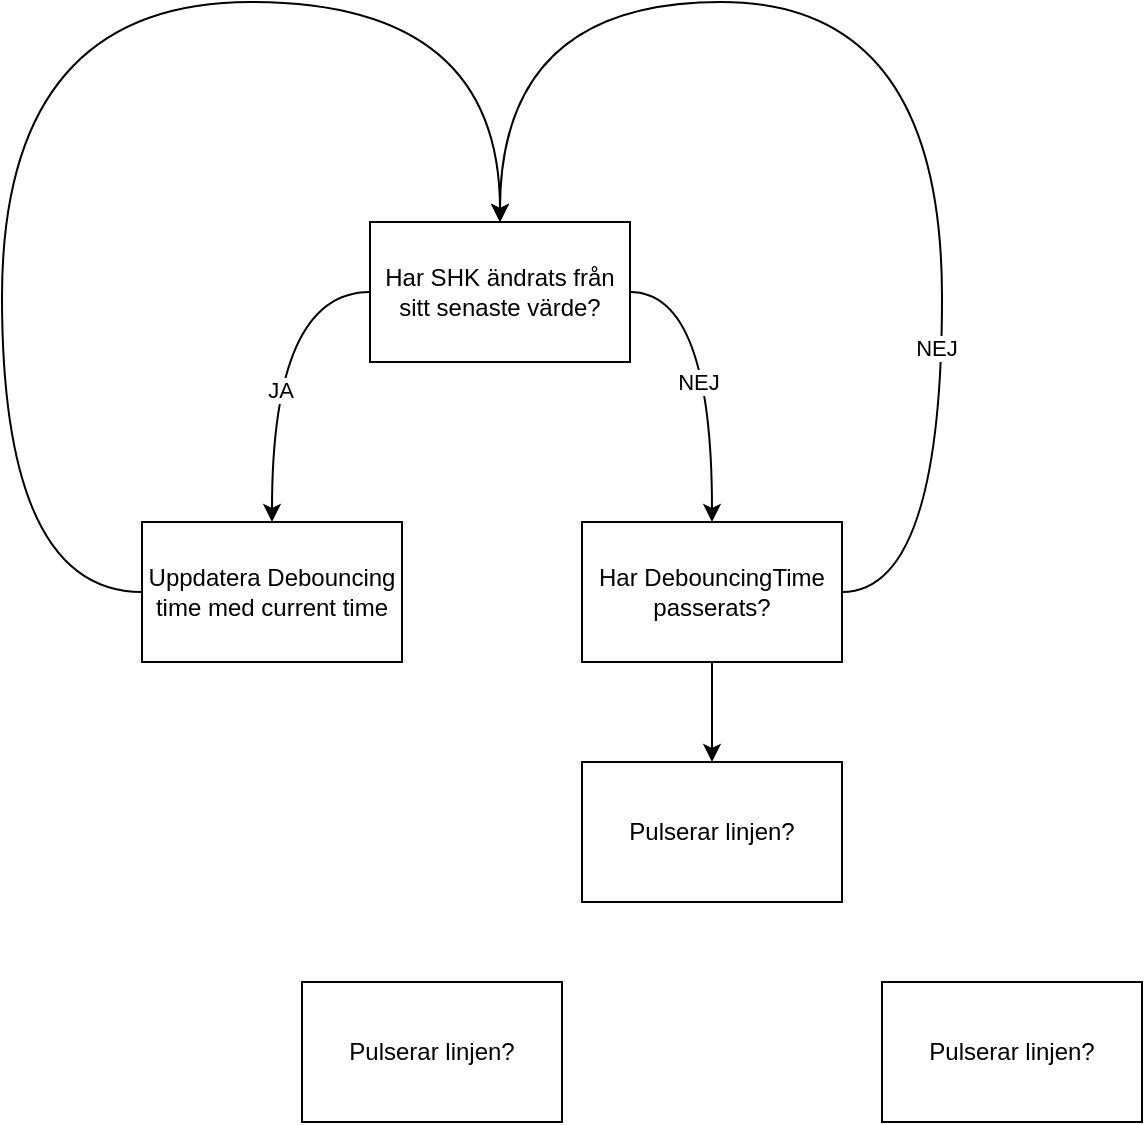 <mxfile>
    <diagram id="ZNAl9Z2nrkXOmn7EZCbY" name="Page-1">
        <mxGraphModel dx="824" dy="442" grid="1" gridSize="10" guides="1" tooltips="1" connect="1" arrows="1" fold="1" page="1" pageScale="1" pageWidth="827" pageHeight="1169" math="0" shadow="0">
            <root>
                <mxCell id="0"/>
                <mxCell id="1" parent="0"/>
                <mxCell id="11" style="edgeStyle=orthogonalEdgeStyle;curved=1;html=1;exitX=0;exitY=0.5;exitDx=0;exitDy=0;entryX=0.5;entryY=0;entryDx=0;entryDy=0;" edge="1" parent="1" source="2" target="4">
                    <mxGeometry relative="1" as="geometry"/>
                </mxCell>
                <mxCell id="12" value="JA" style="edgeLabel;html=1;align=center;verticalAlign=middle;resizable=0;points=[];" vertex="1" connectable="0" parent="11">
                    <mxGeometry x="0.188" y="4" relative="1" as="geometry">
                        <mxPoint as="offset"/>
                    </mxGeometry>
                </mxCell>
                <mxCell id="13" style="edgeStyle=orthogonalEdgeStyle;curved=1;html=1;exitX=1;exitY=0.5;exitDx=0;exitDy=0;" edge="1" parent="1" source="2" target="9">
                    <mxGeometry relative="1" as="geometry"/>
                </mxCell>
                <mxCell id="14" value="NEJ" style="edgeLabel;html=1;align=center;verticalAlign=middle;resizable=0;points=[];" vertex="1" connectable="0" parent="13">
                    <mxGeometry x="0.104" y="-7" relative="1" as="geometry">
                        <mxPoint as="offset"/>
                    </mxGeometry>
                </mxCell>
                <mxCell id="2" value="Har SHK ändrats från sitt senaste värde?" style="whiteSpace=wrap;html=1;" vertex="1" parent="1">
                    <mxGeometry x="284" y="240" width="130" height="70" as="geometry"/>
                </mxCell>
                <mxCell id="10" style="edgeStyle=orthogonalEdgeStyle;curved=1;html=1;exitX=0;exitY=0.5;exitDx=0;exitDy=0;entryX=0.5;entryY=0;entryDx=0;entryDy=0;" edge="1" parent="1" source="4" target="2">
                    <mxGeometry relative="1" as="geometry">
                        <Array as="points">
                            <mxPoint x="100" y="425"/>
                            <mxPoint x="100" y="130"/>
                            <mxPoint x="349" y="130"/>
                        </Array>
                    </mxGeometry>
                </mxCell>
                <mxCell id="4" value="Uppdatera Debouncing time med current time" style="whiteSpace=wrap;html=1;" vertex="1" parent="1">
                    <mxGeometry x="170" y="390" width="130" height="70" as="geometry"/>
                </mxCell>
                <mxCell id="15" style="edgeStyle=orthogonalEdgeStyle;curved=1;html=1;exitX=1;exitY=0.5;exitDx=0;exitDy=0;entryX=0.5;entryY=0;entryDx=0;entryDy=0;" edge="1" parent="1" source="9" target="2">
                    <mxGeometry relative="1" as="geometry">
                        <Array as="points">
                            <mxPoint x="570" y="425"/>
                            <mxPoint x="570" y="130"/>
                            <mxPoint x="349" y="130"/>
                        </Array>
                    </mxGeometry>
                </mxCell>
                <mxCell id="16" value="NEJ" style="edgeLabel;html=1;align=center;verticalAlign=middle;resizable=0;points=[];" vertex="1" connectable="0" parent="15">
                    <mxGeometry x="-0.489" y="3" relative="1" as="geometry">
                        <mxPoint as="offset"/>
                    </mxGeometry>
                </mxCell>
                <mxCell id="18" style="edgeStyle=orthogonalEdgeStyle;curved=1;html=1;exitX=0.5;exitY=1;exitDx=0;exitDy=0;entryX=0.5;entryY=0;entryDx=0;entryDy=0;" edge="1" parent="1" source="9" target="19">
                    <mxGeometry relative="1" as="geometry">
                        <mxPoint x="455" y="490.0" as="targetPoint"/>
                    </mxGeometry>
                </mxCell>
                <mxCell id="9" value="Har DebouncingTime passerats?" style="whiteSpace=wrap;html=1;" vertex="1" parent="1">
                    <mxGeometry x="390" y="390" width="130" height="70" as="geometry"/>
                </mxCell>
                <mxCell id="19" value="Pulserar linjen?" style="whiteSpace=wrap;html=1;" vertex="1" parent="1">
                    <mxGeometry x="390" y="510" width="130" height="70" as="geometry"/>
                </mxCell>
                <mxCell id="20" value="Pulserar linjen?" style="whiteSpace=wrap;html=1;" vertex="1" parent="1">
                    <mxGeometry x="250" y="620" width="130" height="70" as="geometry"/>
                </mxCell>
                <mxCell id="21" value="Pulserar linjen?" style="whiteSpace=wrap;html=1;" vertex="1" parent="1">
                    <mxGeometry x="540" y="620" width="130" height="70" as="geometry"/>
                </mxCell>
            </root>
        </mxGraphModel>
    </diagram>
</mxfile>